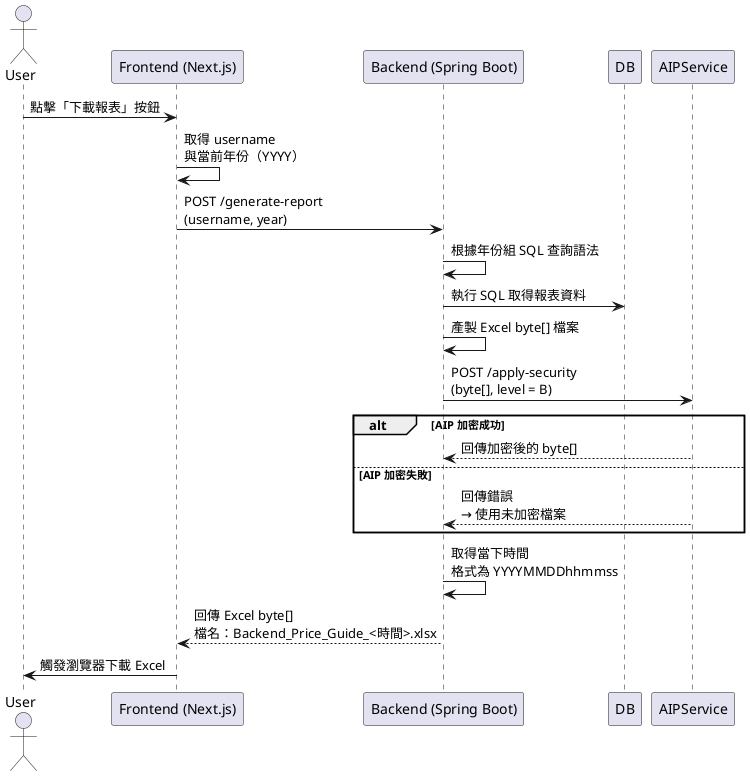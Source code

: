 @startuml
actor User
participant "Frontend (Next.js)" as FE
participant "Backend (Spring Boot)" as BE
participant DB
participant AIPService

User -> FE : 點擊「下載報表」按鈕
FE -> FE : 取得 username\n與當前年份（YYYY）
FE -> BE : POST /generate-report\n(username, year)

BE -> BE : 根據年份組 SQL 查詢語法
BE -> DB : 執行 SQL 取得報表資料
BE -> BE : 產製 Excel byte[] 檔案

BE -> AIPService : POST /apply-security\n(byte[], level = B)
alt AIP 加密成功
  AIPService --> BE : 回傳加密後的 byte[]
else AIP 加密失敗
  AIPService --> BE : 回傳錯誤\n→ 使用未加密檔案
end

BE -> BE : 取得當下時間\n格式為 YYYYMMDDhhmmss
BE --> FE : 回傳 Excel byte[]\n檔名：Backend_Price_Guide_<時間>.xlsx

FE -> User : 觸發瀏覽器下載 Excel
@enduml